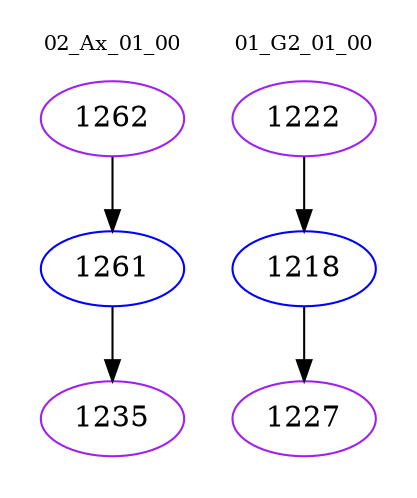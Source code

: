 digraph{
subgraph cluster_0 {
color = white
label = "02_Ax_01_00";
fontsize=10;
T0_1262 [label="1262", color="purple"]
T0_1262 -> T0_1261 [color="black"]
T0_1261 [label="1261", color="blue"]
T0_1261 -> T0_1235 [color="black"]
T0_1235 [label="1235", color="purple"]
}
subgraph cluster_1 {
color = white
label = "01_G2_01_00";
fontsize=10;
T1_1222 [label="1222", color="purple"]
T1_1222 -> T1_1218 [color="black"]
T1_1218 [label="1218", color="blue"]
T1_1218 -> T1_1227 [color="black"]
T1_1227 [label="1227", color="purple"]
}
}
